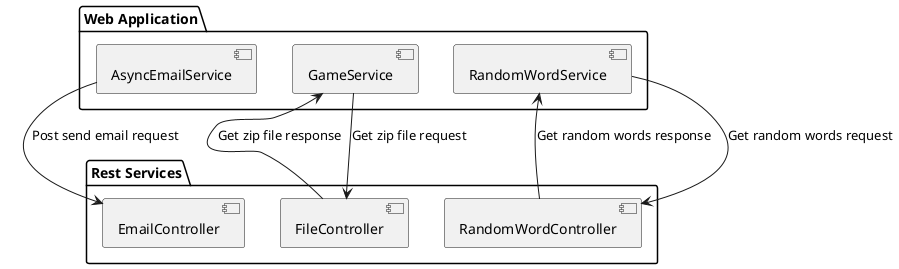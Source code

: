 @startuml

package "Web Application"{
component AsyncEmailService
component GameService
component RandomWordService

}
package "Rest Services"{
component EmailController
component FileController
component RandomWordController
}
AsyncEmailService-->EmailController: Post send email request
GameService-->FileController:Get zip file request
FileController-->GameService:Get zip file response
RandomWordService-->RandomWordController:Get random words request
RandomWordService<--RandomWordController:Get random words response
@enduml